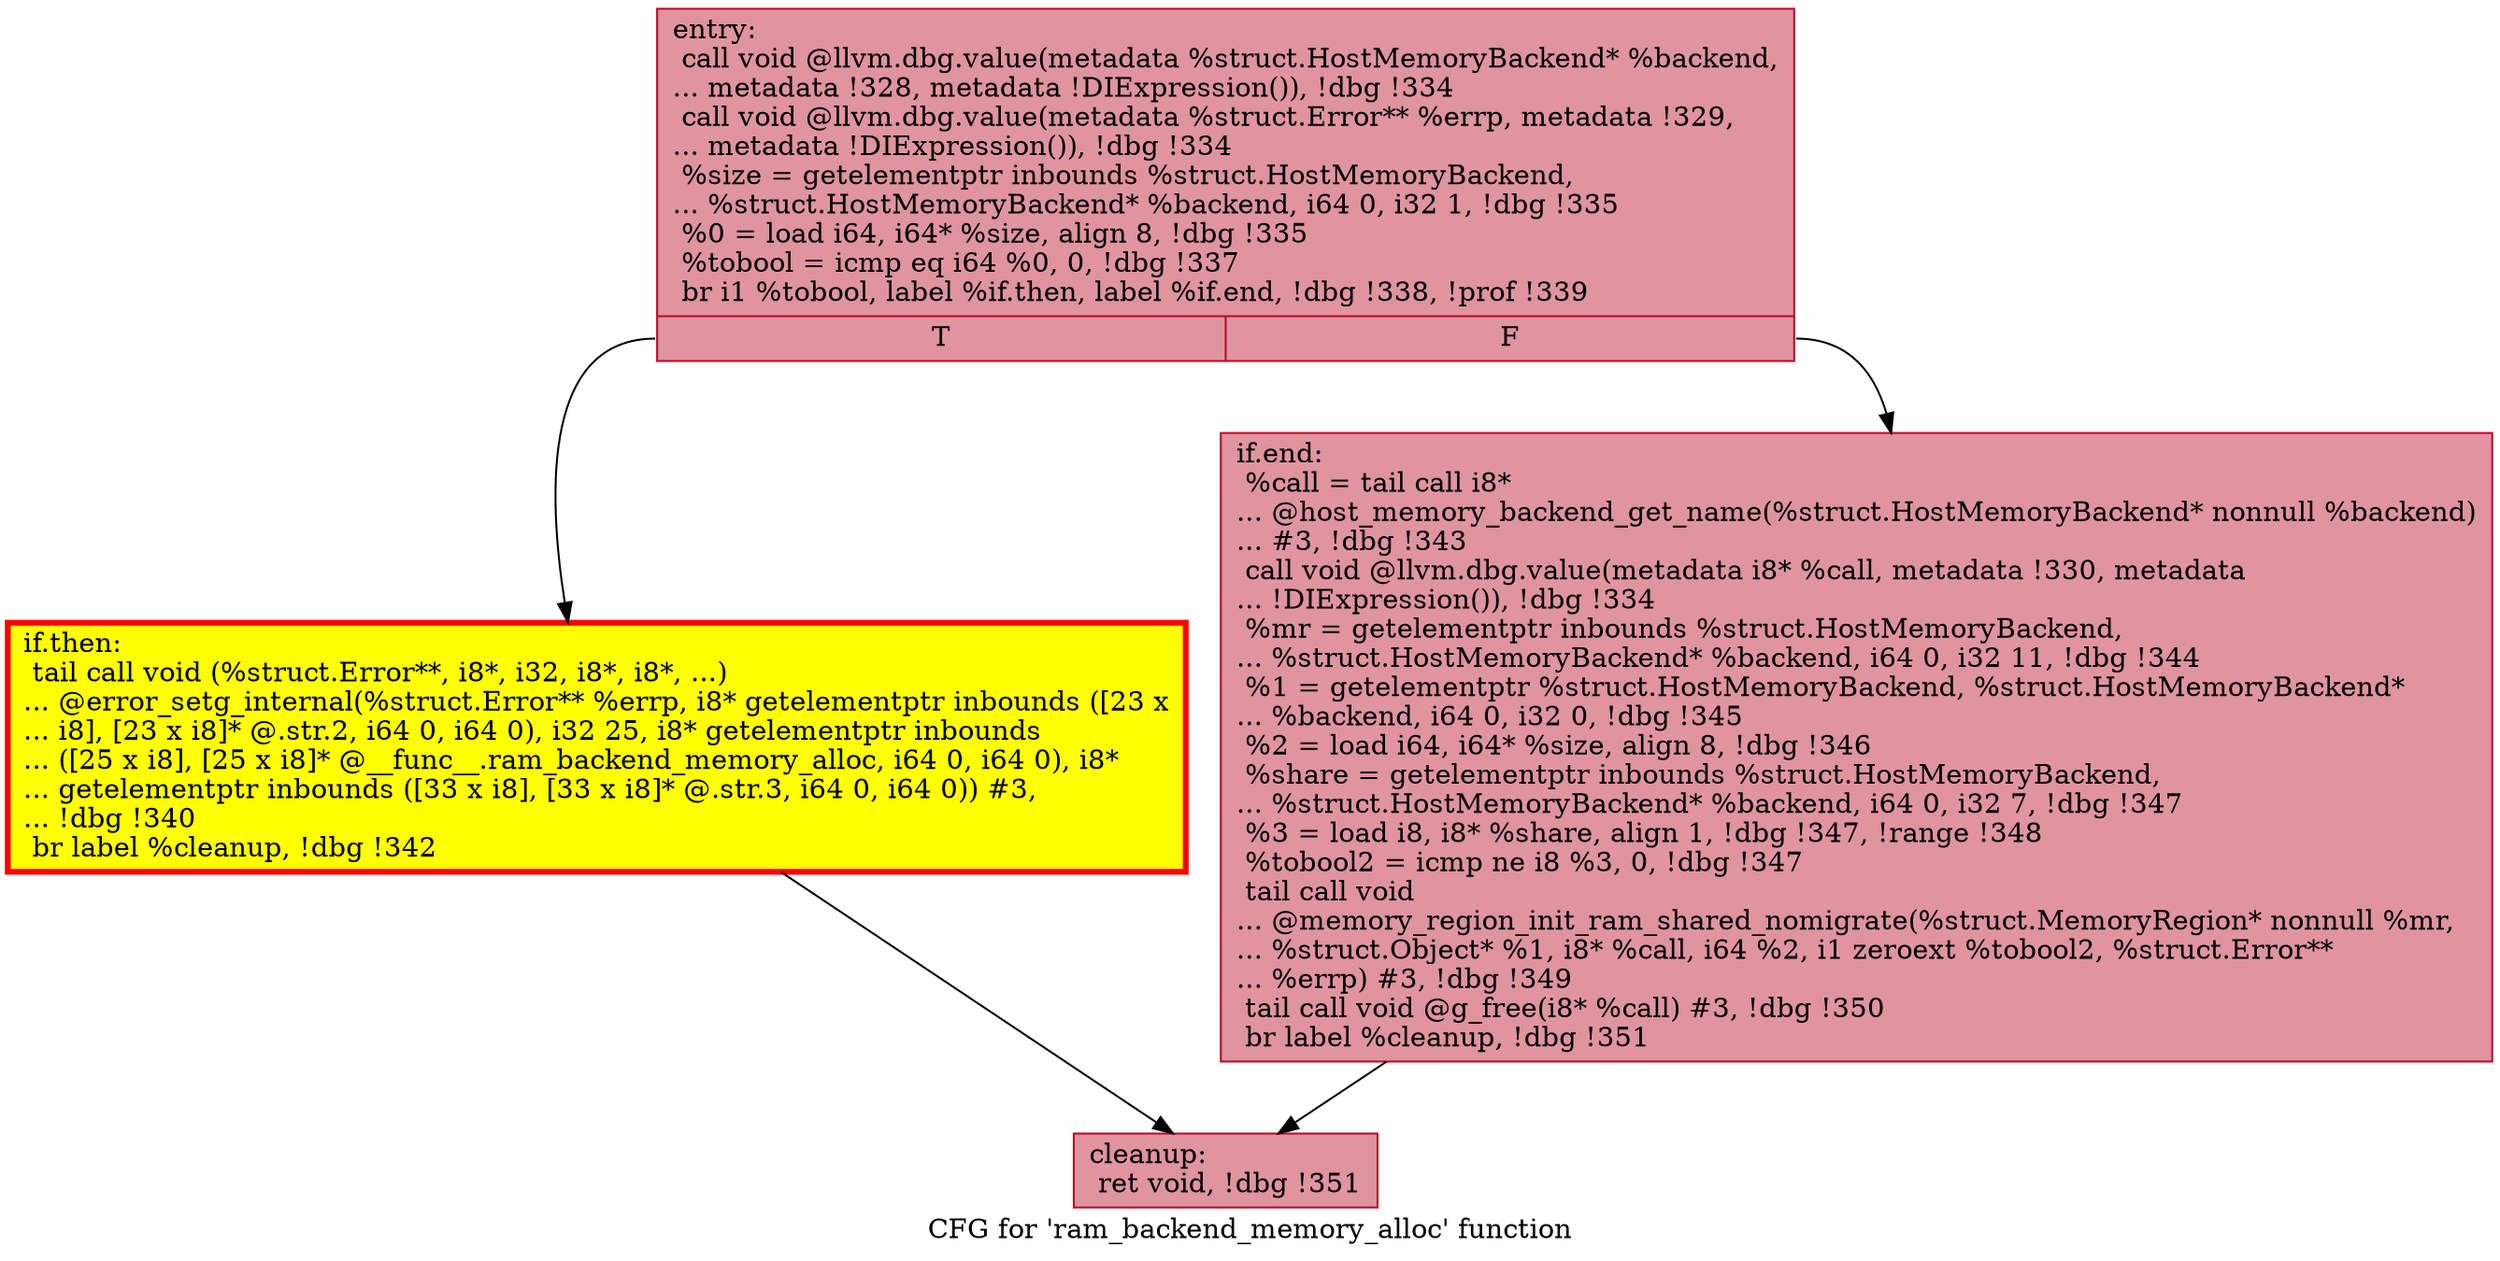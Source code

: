 digraph "CFG for 'ram_backend_memory_alloc' function" {
	label="CFG for 'ram_backend_memory_alloc' function";

	Node0x55af25b17ee0 [shape=record,color="#b70d28ff", style=filled, fillcolor="#b70d2870",label="{entry:\l  call void @llvm.dbg.value(metadata %struct.HostMemoryBackend* %backend,\l... metadata !328, metadata !DIExpression()), !dbg !334\l  call void @llvm.dbg.value(metadata %struct.Error** %errp, metadata !329,\l... metadata !DIExpression()), !dbg !334\l  %size = getelementptr inbounds %struct.HostMemoryBackend,\l... %struct.HostMemoryBackend* %backend, i64 0, i32 1, !dbg !335\l  %0 = load i64, i64* %size, align 8, !dbg !335\l  %tobool = icmp eq i64 %0, 0, !dbg !337\l  br i1 %tobool, label %if.then, label %if.end, !dbg !338, !prof !339\l|{<s0>T|<s1>F}}"];
	Node0x55af25b17ee0:s0 -> Node0x55af25f3fb60;
	Node0x55af25b17ee0:s1 -> Node0x55af25f3fbb0;
	Node0x55af25f3fb60 [shape=record,penwidth=3.0, style="filled", color="red", fillcolor="yellow",label="{if.then:                                          \l  tail call void (%struct.Error**, i8*, i32, i8*, i8*, ...)\l... @error_setg_internal(%struct.Error** %errp, i8* getelementptr inbounds ([23 x\l... i8], [23 x i8]* @.str.2, i64 0, i64 0), i32 25, i8* getelementptr inbounds\l... ([25 x i8], [25 x i8]* @__func__.ram_backend_memory_alloc, i64 0, i64 0), i8*\l... getelementptr inbounds ([33 x i8], [33 x i8]* @.str.3, i64 0, i64 0)) #3,\l... !dbg !340\l  br label %cleanup, !dbg !342\l}"];
	Node0x55af25f3fb60 -> Node0x55af25f40870;
	Node0x55af25f3fbb0 [shape=record,color="#b70d28ff", style=filled, fillcolor="#b70d2870",label="{if.end:                                           \l  %call = tail call i8*\l... @host_memory_backend_get_name(%struct.HostMemoryBackend* nonnull %backend)\l... #3, !dbg !343\l  call void @llvm.dbg.value(metadata i8* %call, metadata !330, metadata\l... !DIExpression()), !dbg !334\l  %mr = getelementptr inbounds %struct.HostMemoryBackend,\l... %struct.HostMemoryBackend* %backend, i64 0, i32 11, !dbg !344\l  %1 = getelementptr %struct.HostMemoryBackend, %struct.HostMemoryBackend*\l... %backend, i64 0, i32 0, !dbg !345\l  %2 = load i64, i64* %size, align 8, !dbg !346\l  %share = getelementptr inbounds %struct.HostMemoryBackend,\l... %struct.HostMemoryBackend* %backend, i64 0, i32 7, !dbg !347\l  %3 = load i8, i8* %share, align 1, !dbg !347, !range !348\l  %tobool2 = icmp ne i8 %3, 0, !dbg !347\l  tail call void\l... @memory_region_init_ram_shared_nomigrate(%struct.MemoryRegion* nonnull %mr,\l... %struct.Object* %1, i8* %call, i64 %2, i1 zeroext %tobool2, %struct.Error**\l... %errp) #3, !dbg !349\l  tail call void @g_free(i8* %call) #3, !dbg !350\l  br label %cleanup, !dbg !351\l}"];
	Node0x55af25f3fbb0 -> Node0x55af25f40870;
	Node0x55af25f40870 [shape=record,color="#b70d28ff", style=filled, fillcolor="#b70d2870",label="{cleanup:                                          \l  ret void, !dbg !351\l}"];
}
